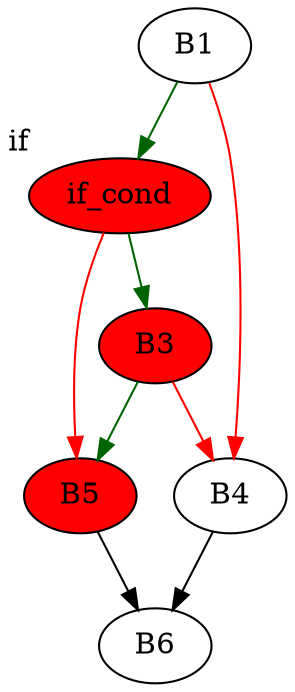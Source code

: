 strict digraph f {
	// Node definitions.
	B1 [entry=true];
	if_cond [
		fillcolor=red
		style=filled
		xlabel="if"
	];
	B3 [
		fillcolor=red
		style=filled
	];
	B4;
	B5 [
		fillcolor=red
		style=filled
	];
	B6;

	// Edge definitions.
	B1 -> if_cond [
		color=darkgreen
		cond=true
	];
	B1 -> B4 [
		color=red
		cond=false
	];
	if_cond -> B3 [
		color=darkgreen
		cond=true
	];
	if_cond -> B5 [
		color=red
		cond=false
	];
	B3 -> B4 [
		color=red
		cond=false
	];
	B3 -> B5 [
		color=darkgreen
		cond=true
	];
	B4 -> B6;
	B5 -> B6;
}